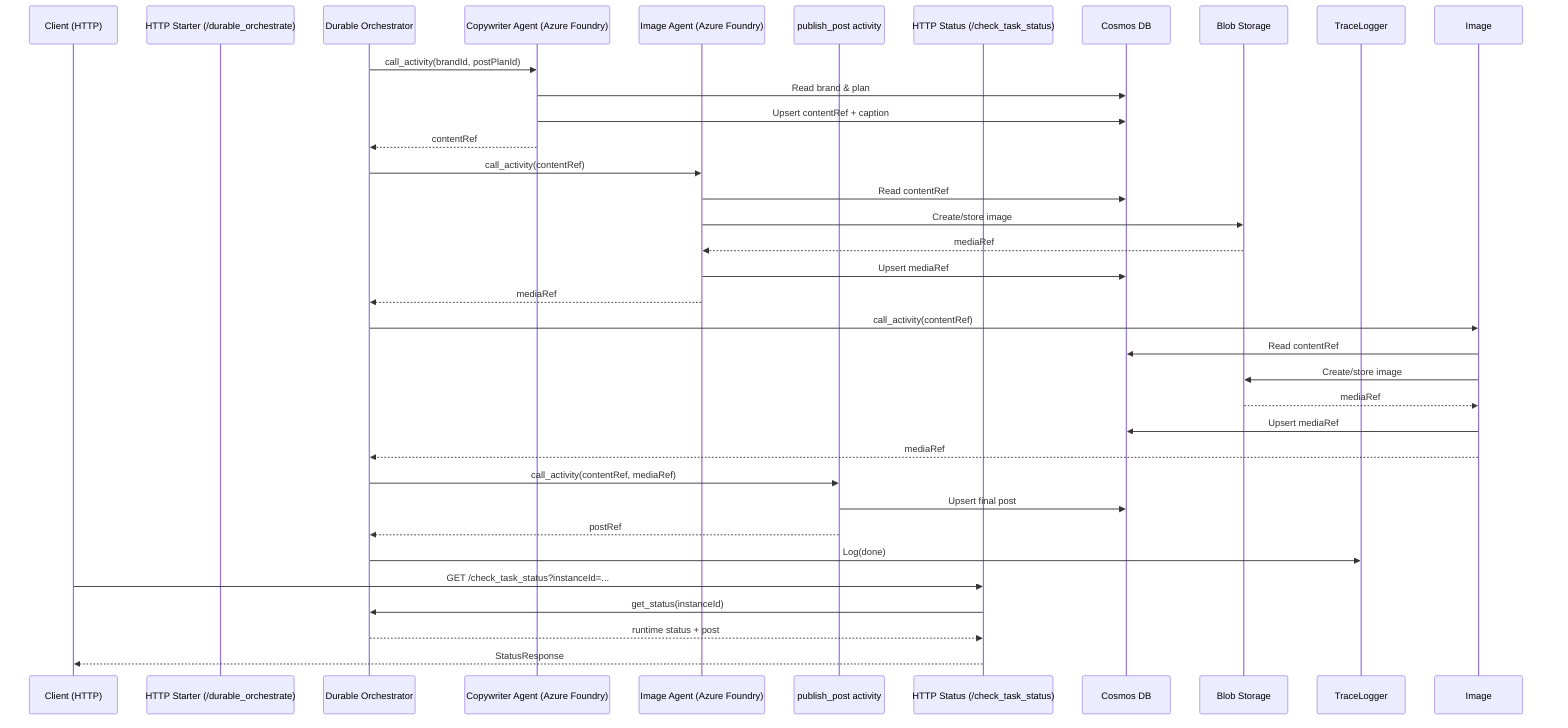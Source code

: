 ---
id: 16629962-bb60-4718-ad83-7da6c0705c9e
---

sequenceDiagram
    participant Client as Client (HTTP)
    participant Starter as HTTP Starter (/durable_orchestrate)
    participant Orchestrator as Durable Orchestrator
    participant Copywriter as Copywriter Agent (Azure Foundry)
    participant ImageAgent as Image Agent (Azure Foundry)
    participant Publish as publish_post activity
    participant Status as HTTP Status (/check_task_status)
    participant Cosmos as Cosmos DB
    participant Blob as Blob Storage
    participant Trace as TraceLogger

    Orchestrator->>Copywriter: call_activity(brandId, postPlanId)
    Copywriter->>Cosmos: Read brand & plan
    Copywriter->>Cosmos: Upsert contentRef + caption
    Copywriter-->>Orchestrator: contentRef

    Orchestrator->>ImageAgent: call_activity(contentRef)
    ImageAgent->>Cosmos: Read contentRef
    ImageAgent->>Blob: Create/store image
    Blob-->>ImageAgent: mediaRef
    ImageAgent->>Cosmos: Upsert mediaRef
    ImageAgent-->>Orchestrator: mediaRef

    Orchestrator->>Image: call_activity(contentRef)
    Image->>Cosmos: Read contentRef
    Image->>Blob: Create/store image
    Blob-->>Image: mediaRef
    Image->>Cosmos: Upsert mediaRef
    Image-->>Orchestrator: mediaRef

    Orchestrator->>Publish: call_activity(contentRef, mediaRef)
    Publish->>Cosmos: Upsert final post
    Publish-->>Orchestrator: postRef
    Orchestrator->>Trace: Log(done)

    Client->>Status: GET /check_task_status?instanceId=...
    Status->>Orchestrator: get_status(instanceId)
    Orchestrator-->>Status: runtime status + post
    Status-->>Client: StatusResponse